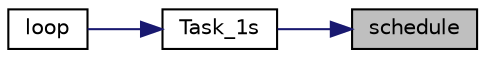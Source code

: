 digraph "schedule"
{
 // LATEX_PDF_SIZE
  edge [fontname="Helvetica",fontsize="10",labelfontname="Helvetica",labelfontsize="10"];
  node [fontname="Helvetica",fontsize="10",shape=record];
  rankdir="RL";
  Node1 [label="schedule",height=0.2,width=0.4,color="black", fillcolor="grey75", style="filled", fontcolor="black",tooltip=" "];
  Node1 -> Node2 [dir="back",color="midnightblue",fontsize="10",style="solid",fontname="Helvetica"];
  Node2 [label="Task_1s",height=0.2,width=0.4,color="black", fillcolor="white", style="filled",URL="$Controller_8ino.html#acc7e9ffdda03efaa08f8d3b4f372efbf",tooltip="Function Task_1s called every 1 sec."];
  Node2 -> Node3 [dir="back",color="midnightblue",fontsize="10",style="solid",fontname="Helvetica"];
  Node3 [label="loop",height=0.2,width=0.4,color="black", fillcolor="white", style="filled",URL="$Controller_8ino.html#afe461d27b9c48d5921c00d521181f12f",tooltip="Usual arduino steadily called function."];
}
